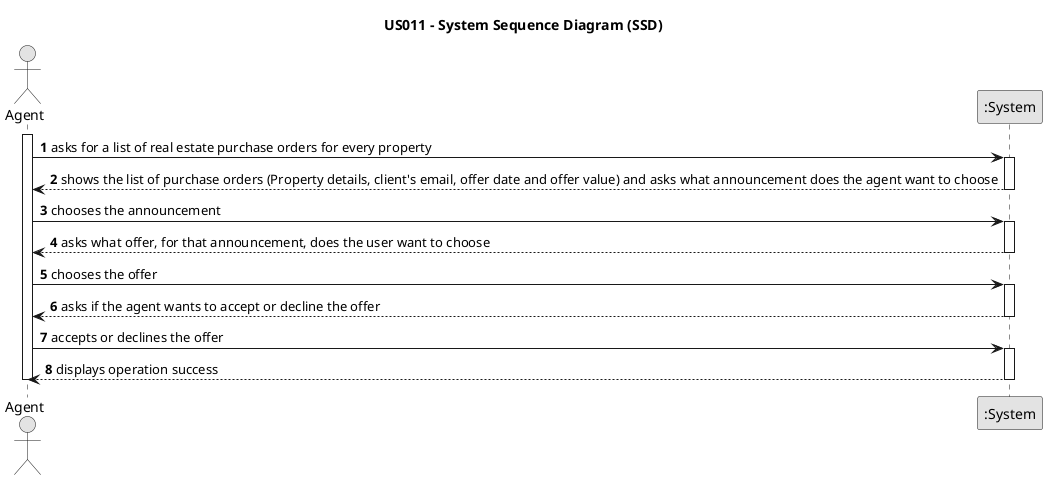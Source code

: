 @startuml

skinparam monochrome true
skinparam packageStyle rectangle
skinparam shadowing false

title US011 - System Sequence Diagram (SSD)

autonumber

actor "Agent" as agent
participant ":System" as sys

activate agent


agent -> sys : asks for a list of real estate purchase orders for every property
activate sys
sys --> agent : shows the list of purchase orders (Property details, client's email, offer date and offer value) and asks what announcement does the agent want to choose
deactivate sys

agent -> sys : chooses the announcement
activate sys
sys --> agent : asks what offer, for that announcement, does the user want to choose
deactivate sys

agent -> sys : chooses the offer
activate sys
sys --> agent : asks if the agent wants to accept or decline the offer
deactivate sys

agent -> sys : accepts or declines the offer
activate sys
sys --> agent : displays operation success  
deactivate sys

deactivate agent
@enduml